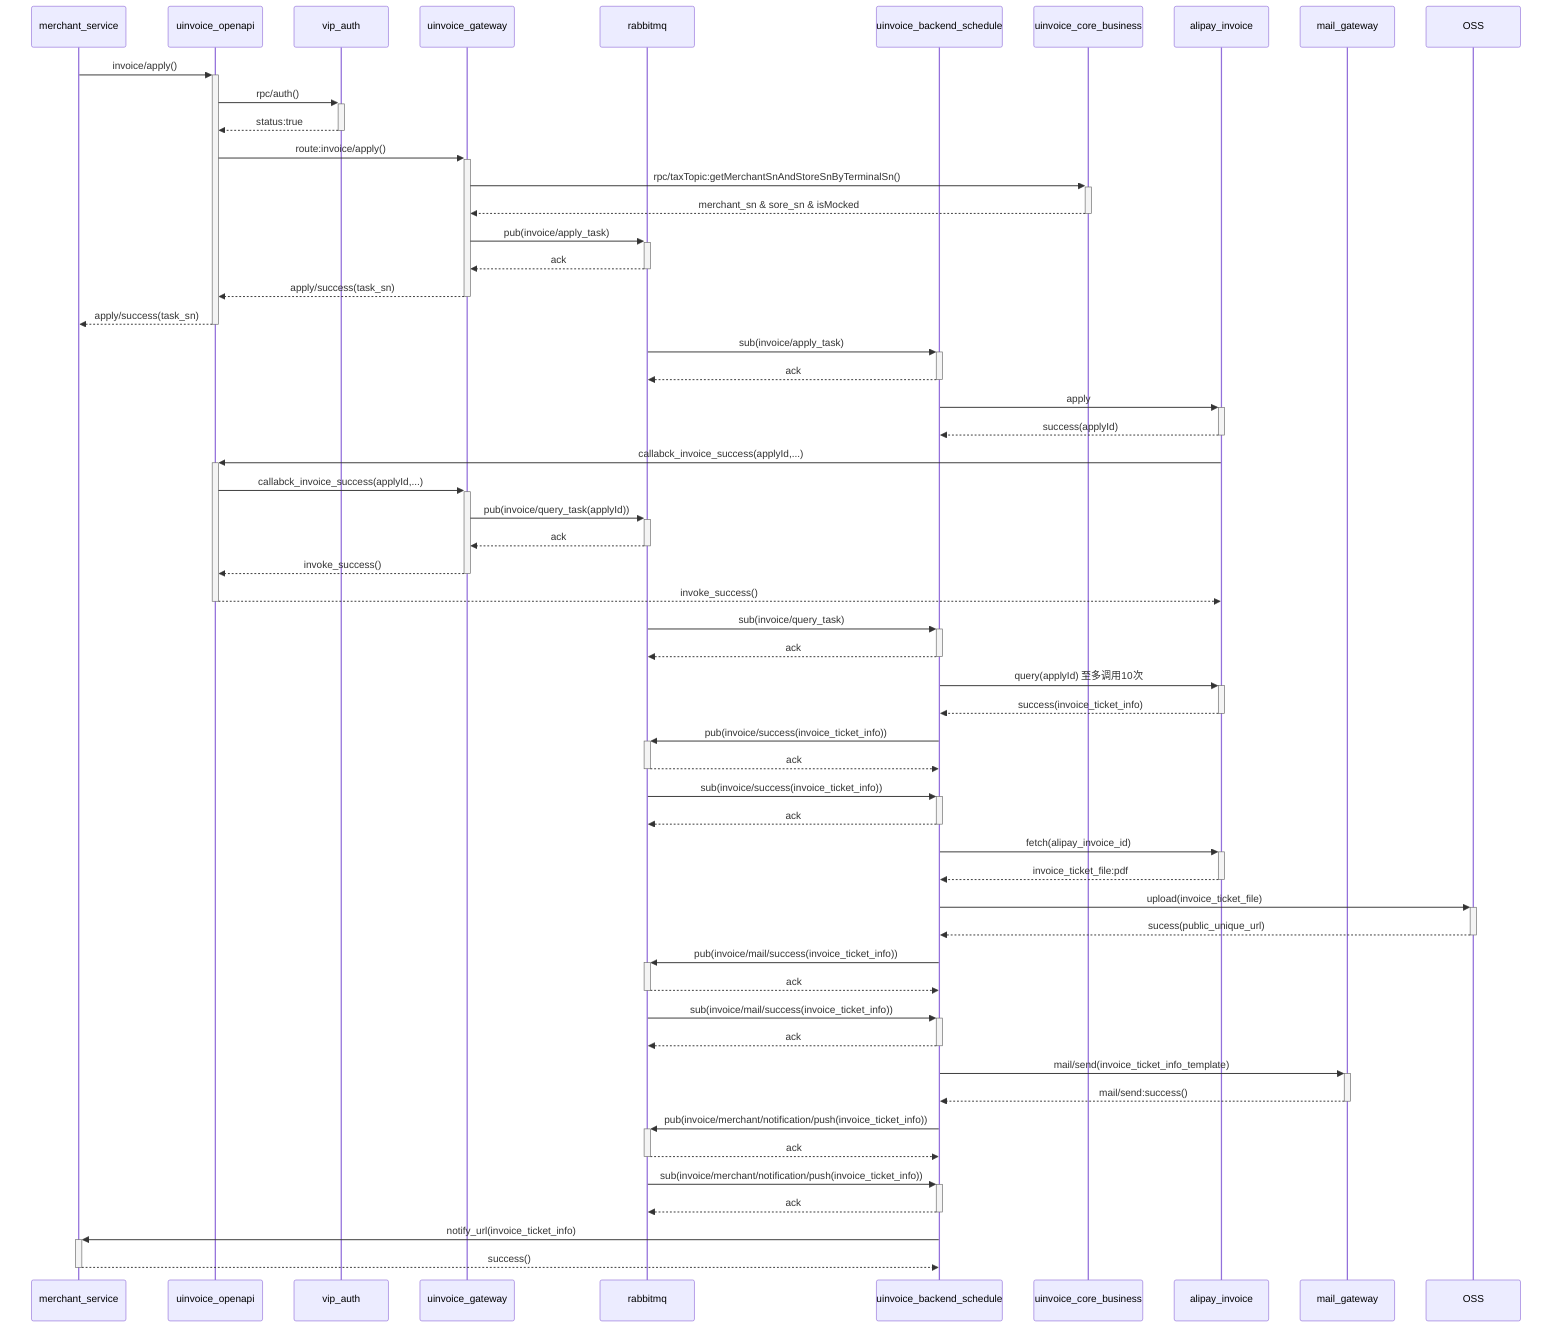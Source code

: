 sequenceDiagram
    participant merchant_service
    participant uinvoice_openapi
    participant vip_auth
    participant uinvoice_gateway
    participant rabbitmq
    participant uinvoice_backend_schedule
    participant uinvoice_core_business
    participant alipay_invoice
    participant mail_gateway
    merchant_service->>+uinvoice_openapi: invoice/apply()
    uinvoice_openapi->>+vip_auth:rpc/auth()
    vip_auth-->>-uinvoice_openapi:status:true
    uinvoice_openapi->>+uinvoice_gateway:route:invoice/apply()
    uinvoice_gateway->>+uinvoice_core_business:rpc/taxTopic:getMerchantSnAndStoreSnByTerminalSn()
    uinvoice_core_business-->>-uinvoice_gateway:merchant_sn & sore_sn & isMocked
    uinvoice_gateway->>+rabbitmq:pub(invoice/apply_task)
    rabbitmq-->>-uinvoice_gateway:ack
    uinvoice_gateway-->>-uinvoice_openapi:apply/success(task_sn)
    uinvoice_openapi-->>-merchant_service:apply/success(task_sn)
    rabbitmq->>+uinvoice_backend_schedule:sub(invoice/apply_task)
    uinvoice_backend_schedule-->>-rabbitmq:ack
    uinvoice_backend_schedule->>+alipay_invoice:apply
    alipay_invoice-->>-uinvoice_backend_schedule:success(applyId)
    alipay_invoice->>+uinvoice_openapi:callabck_invoice_success(applyId,...)
    uinvoice_openapi->>+uinvoice_gateway:callabck_invoice_success(applyId,...)
    uinvoice_gateway->>+rabbitmq:pub(invoice/query_task(applyId))
    rabbitmq-->>-uinvoice_gateway:ack
    uinvoice_gateway-->>-uinvoice_openapi:invoke_success()
    uinvoice_openapi-->>-alipay_invoice:invoke_success()
    rabbitmq->>+uinvoice_backend_schedule:sub(invoice/query_task)
    uinvoice_backend_schedule-->>-rabbitmq:ack
    uinvoice_backend_schedule->>+alipay_invoice:query(applyId) 至多调用10次
    alipay_invoice-->>-uinvoice_backend_schedule:success(invoice_ticket_info)
    uinvoice_backend_schedule->>+rabbitmq:pub(invoice/success(invoice_ticket_info))
    rabbitmq-->>-uinvoice_backend_schedule:ack
    rabbitmq->>+uinvoice_backend_schedule:sub(invoice/success(invoice_ticket_info))
    uinvoice_backend_schedule-->>-rabbitmq:ack
    uinvoice_backend_schedule->>+alipay_invoice:fetch(alipay_invoice_id)
    alipay_invoice-->>-uinvoice_backend_schedule:invoice_ticket_file:pdf
    uinvoice_backend_schedule->>+OSS:upload(invoice_ticket_file)
    OSS-->>-uinvoice_backend_schedule:sucess(public_unique_url)
    uinvoice_backend_schedule->>+rabbitmq:pub(invoice/mail/success(invoice_ticket_info))
    rabbitmq-->>-uinvoice_backend_schedule:ack
    rabbitmq->>+uinvoice_backend_schedule:sub(invoice/mail/success(invoice_ticket_info))
    uinvoice_backend_schedule-->>-rabbitmq:ack
    uinvoice_backend_schedule->>+mail_gateway:mail/send(invoice_ticket_info_template)
    mail_gateway-->>-uinvoice_backend_schedule:mail/send:success()
    uinvoice_backend_schedule->>+rabbitmq:pub(invoice/merchant/notification/push(invoice_ticket_info))
    rabbitmq-->>-uinvoice_backend_schedule:ack
    rabbitmq->>+uinvoice_backend_schedule:sub(invoice/merchant/notification/push(invoice_ticket_info))
    uinvoice_backend_schedule-->>-rabbitmq:ack
    uinvoice_backend_schedule->>+merchant_service:notify_url(invoice_ticket_info)
    merchant_service-->>-uinvoice_backend_schedule:success()